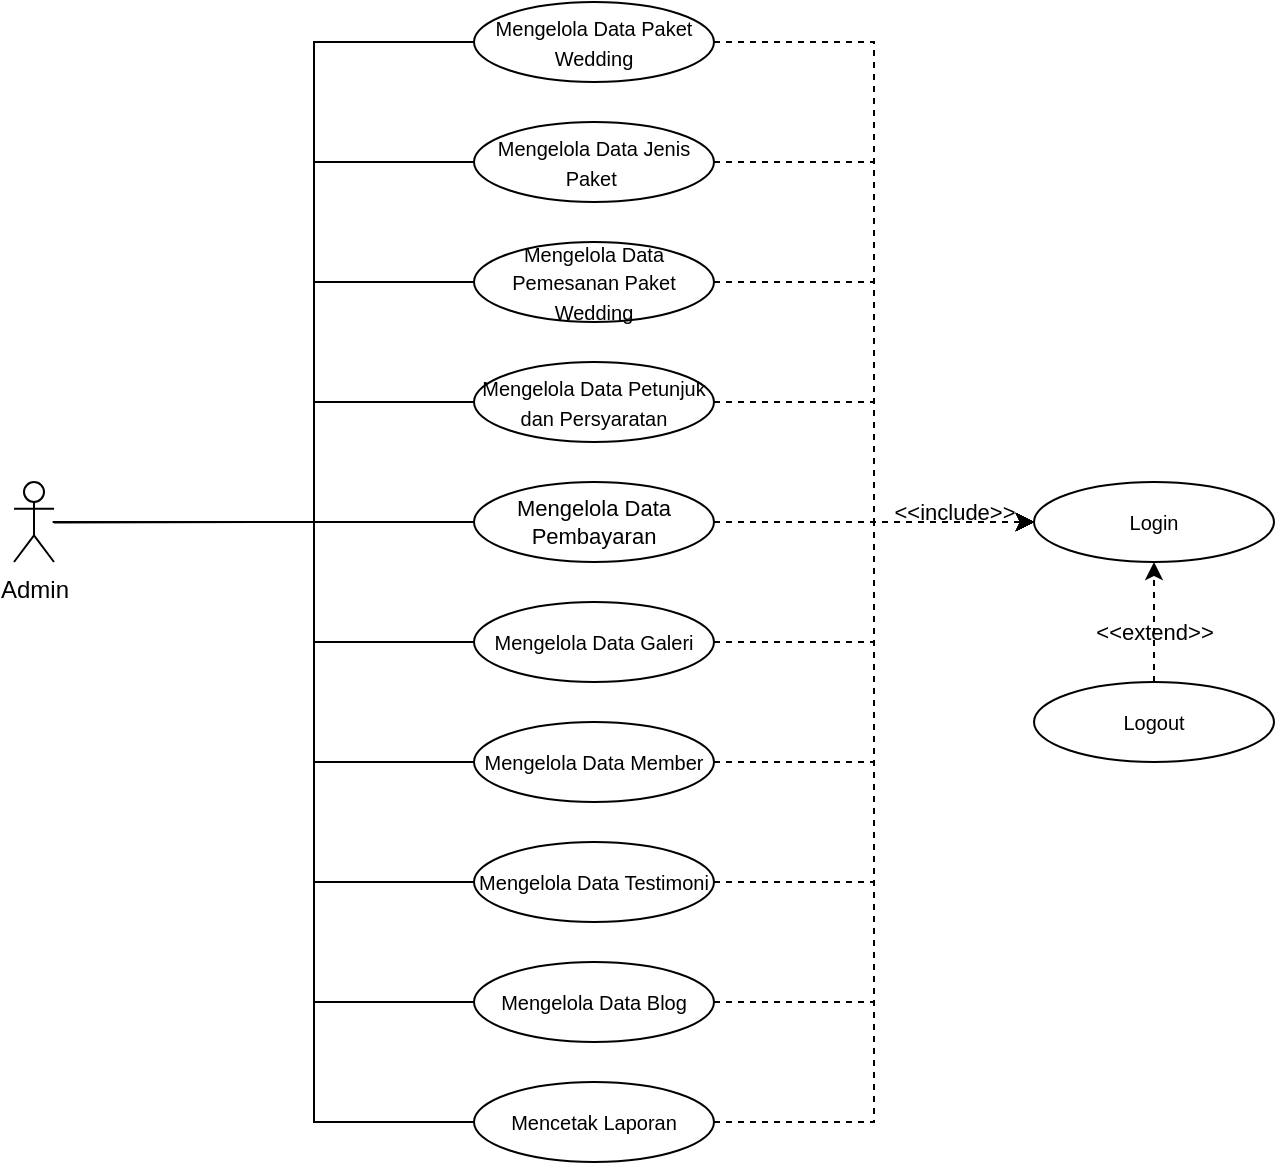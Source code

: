 <mxfile version="21.3.2" type="github">
  <diagram name="Page-1" id="ptqF46JkStDB1N-qUOx_">
    <mxGraphModel dx="794" dy="476" grid="1" gridSize="10" guides="1" tooltips="1" connect="1" arrows="1" fold="1" page="1" pageScale="1" pageWidth="827" pageHeight="1169" math="0" shadow="0">
      <root>
        <mxCell id="0" />
        <mxCell id="1" parent="0" />
        <mxCell id="HR6nC0uiJFTiaysMqOgH-27" value="" style="edgeStyle=orthogonalEdgeStyle;rounded=0;orthogonalLoop=1;jettySize=auto;html=1;entryX=0;entryY=0.5;entryDx=0;entryDy=0;endArrow=none;endFill=0;" parent="1" source="RQx9iSCu71bE9roLs_1m-1" target="HR6nC0uiJFTiaysMqOgH-1" edge="1">
          <mxGeometry relative="1" as="geometry">
            <mxPoint x="160.0" y="360" as="targetPoint" />
            <Array as="points">
              <mxPoint x="200" y="360" />
              <mxPoint x="200" y="120" />
            </Array>
          </mxGeometry>
        </mxCell>
        <mxCell id="RQx9iSCu71bE9roLs_1m-1" value="Admin" style="shape=umlActor;verticalLabelPosition=bottom;verticalAlign=top;html=1;" parent="1" vertex="1">
          <mxGeometry x="50" y="340" width="20" height="40" as="geometry" />
        </mxCell>
        <mxCell id="HR6nC0uiJFTiaysMqOgH-42" value="" style="edgeStyle=orthogonalEdgeStyle;rounded=0;orthogonalLoop=1;jettySize=auto;html=1;entryX=0;entryY=0.5;entryDx=0;entryDy=0;dashed=1;" parent="1" source="HR6nC0uiJFTiaysMqOgH-1" target="HR6nC0uiJFTiaysMqOgH-40" edge="1">
          <mxGeometry relative="1" as="geometry">
            <mxPoint x="540" y="60" as="targetPoint" />
            <Array as="points">
              <mxPoint x="480" y="120" />
              <mxPoint x="480" y="360" />
            </Array>
          </mxGeometry>
        </mxCell>
        <mxCell id="HR6nC0uiJFTiaysMqOgH-1" value="&lt;font style=&quot;font-size: 10px;&quot;&gt;Mengelola Data Paket Wedding&lt;/font&gt;" style="ellipse;whiteSpace=wrap;html=1;" parent="1" vertex="1">
          <mxGeometry x="280" y="100" width="120" height="40" as="geometry" />
        </mxCell>
        <mxCell id="HR6nC0uiJFTiaysMqOgH-30" style="edgeStyle=orthogonalEdgeStyle;rounded=0;orthogonalLoop=1;jettySize=auto;html=1;endArrow=none;endFill=0;" parent="1" source="HR6nC0uiJFTiaysMqOgH-13" edge="1">
          <mxGeometry relative="1" as="geometry">
            <mxPoint x="70" y="360" as="targetPoint" />
            <Array as="points">
              <mxPoint x="200" y="180" />
              <mxPoint x="200" y="360" />
            </Array>
          </mxGeometry>
        </mxCell>
        <mxCell id="HR6nC0uiJFTiaysMqOgH-43" style="edgeStyle=orthogonalEdgeStyle;rounded=0;orthogonalLoop=1;jettySize=auto;html=1;entryX=0;entryY=0.5;entryDx=0;entryDy=0;dashed=1;" parent="1" source="HR6nC0uiJFTiaysMqOgH-13" target="HR6nC0uiJFTiaysMqOgH-40" edge="1">
          <mxGeometry relative="1" as="geometry">
            <Array as="points">
              <mxPoint x="480" y="180" />
              <mxPoint x="480" y="360" />
            </Array>
          </mxGeometry>
        </mxCell>
        <mxCell id="HR6nC0uiJFTiaysMqOgH-13" value="&lt;font style=&quot;font-size: 10px;&quot;&gt;Mengelola Data Jenis Paket&amp;nbsp;&lt;/font&gt;" style="ellipse;whiteSpace=wrap;html=1;" parent="1" vertex="1">
          <mxGeometry x="280" y="160" width="120" height="40" as="geometry" />
        </mxCell>
        <mxCell id="HR6nC0uiJFTiaysMqOgH-31" style="edgeStyle=orthogonalEdgeStyle;rounded=0;orthogonalLoop=1;jettySize=auto;html=1;exitX=0;exitY=0.5;exitDx=0;exitDy=0;endArrow=none;endFill=0;" parent="1" source="HR6nC0uiJFTiaysMqOgH-14" edge="1">
          <mxGeometry relative="1" as="geometry">
            <mxPoint x="70" y="360.0" as="targetPoint" />
            <Array as="points">
              <mxPoint x="200" y="240" />
              <mxPoint x="200" y="360" />
            </Array>
          </mxGeometry>
        </mxCell>
        <mxCell id="HR6nC0uiJFTiaysMqOgH-44" style="edgeStyle=orthogonalEdgeStyle;rounded=0;orthogonalLoop=1;jettySize=auto;html=1;entryX=0;entryY=0.5;entryDx=0;entryDy=0;dashed=1;" parent="1" source="HR6nC0uiJFTiaysMqOgH-14" target="HR6nC0uiJFTiaysMqOgH-40" edge="1">
          <mxGeometry relative="1" as="geometry">
            <Array as="points">
              <mxPoint x="480" y="240" />
              <mxPoint x="480" y="360" />
            </Array>
          </mxGeometry>
        </mxCell>
        <mxCell id="HR6nC0uiJFTiaysMqOgH-14" value="&lt;font style=&quot;font-size: 10px;&quot;&gt;Mengelola Data Pemesanan Paket Wedding&lt;/font&gt;" style="ellipse;whiteSpace=wrap;html=1;" parent="1" vertex="1">
          <mxGeometry x="280" y="220" width="120" height="40" as="geometry" />
        </mxCell>
        <mxCell id="HR6nC0uiJFTiaysMqOgH-32" style="edgeStyle=orthogonalEdgeStyle;rounded=0;orthogonalLoop=1;jettySize=auto;html=1;endArrow=none;endFill=0;" parent="1" source="HR6nC0uiJFTiaysMqOgH-15" edge="1">
          <mxGeometry relative="1" as="geometry">
            <mxPoint x="70" y="360.0" as="targetPoint" />
            <Array as="points">
              <mxPoint x="200" y="300" />
              <mxPoint x="200" y="360" />
            </Array>
          </mxGeometry>
        </mxCell>
        <mxCell id="HR6nC0uiJFTiaysMqOgH-45" style="edgeStyle=orthogonalEdgeStyle;rounded=0;orthogonalLoop=1;jettySize=auto;html=1;entryX=0;entryY=0.5;entryDx=0;entryDy=0;dashed=1;" parent="1" source="HR6nC0uiJFTiaysMqOgH-15" target="HR6nC0uiJFTiaysMqOgH-40" edge="1">
          <mxGeometry relative="1" as="geometry">
            <Array as="points">
              <mxPoint x="480" y="300" />
              <mxPoint x="480" y="360" />
            </Array>
          </mxGeometry>
        </mxCell>
        <mxCell id="HR6nC0uiJFTiaysMqOgH-15" value="&lt;font style=&quot;font-size: 10px;&quot;&gt;Mengelola Data Petunjuk dan Persyaratan&lt;/font&gt;" style="ellipse;whiteSpace=wrap;html=1;" parent="1" vertex="1">
          <mxGeometry x="280" y="280" width="120" height="40" as="geometry" />
        </mxCell>
        <mxCell id="HR6nC0uiJFTiaysMqOgH-34" style="edgeStyle=orthogonalEdgeStyle;rounded=0;orthogonalLoop=1;jettySize=auto;html=1;exitX=0;exitY=0.5;exitDx=0;exitDy=0;endArrow=none;endFill=0;" parent="1" source="HR6nC0uiJFTiaysMqOgH-17" edge="1">
          <mxGeometry relative="1" as="geometry">
            <mxPoint x="70" y="360.241" as="targetPoint" />
          </mxGeometry>
        </mxCell>
        <mxCell id="HR6nC0uiJFTiaysMqOgH-47" style="edgeStyle=orthogonalEdgeStyle;rounded=0;orthogonalLoop=1;jettySize=auto;html=1;dashed=1;entryX=0;entryY=0.5;entryDx=0;entryDy=0;" parent="1" source="HR6nC0uiJFTiaysMqOgH-17" target="HR6nC0uiJFTiaysMqOgH-40" edge="1">
          <mxGeometry relative="1" as="geometry">
            <mxPoint x="520" y="360" as="targetPoint" />
          </mxGeometry>
        </mxCell>
        <mxCell id="HR6nC0uiJFTiaysMqOgH-17" value="&lt;font style=&quot;font-size: 11px;&quot;&gt;Mengelola Data Pembayaran&lt;/font&gt;" style="ellipse;whiteSpace=wrap;html=1;fontSize=11;" parent="1" vertex="1">
          <mxGeometry x="280" y="340" width="120" height="40" as="geometry" />
        </mxCell>
        <mxCell id="HR6nC0uiJFTiaysMqOgH-35" style="edgeStyle=orthogonalEdgeStyle;rounded=0;orthogonalLoop=1;jettySize=auto;html=1;endArrow=none;endFill=0;" parent="1" source="HR6nC0uiJFTiaysMqOgH-18" edge="1">
          <mxGeometry relative="1" as="geometry">
            <mxPoint x="70" y="360.0" as="targetPoint" />
            <Array as="points">
              <mxPoint x="200" y="420" />
              <mxPoint x="200" y="360" />
            </Array>
          </mxGeometry>
        </mxCell>
        <mxCell id="HR6nC0uiJFTiaysMqOgH-48" style="edgeStyle=orthogonalEdgeStyle;rounded=0;orthogonalLoop=1;jettySize=auto;html=1;dashed=1;entryX=0;entryY=0.5;entryDx=0;entryDy=0;" parent="1" source="HR6nC0uiJFTiaysMqOgH-18" target="HR6nC0uiJFTiaysMqOgH-40" edge="1">
          <mxGeometry relative="1" as="geometry">
            <mxPoint x="520" y="360" as="targetPoint" />
            <Array as="points">
              <mxPoint x="480" y="420" />
              <mxPoint x="480" y="360" />
            </Array>
          </mxGeometry>
        </mxCell>
        <mxCell id="HR6nC0uiJFTiaysMqOgH-18" value="&lt;font style=&quot;font-size: 10px;&quot;&gt;Mengelola Data Galeri&lt;/font&gt;" style="ellipse;whiteSpace=wrap;html=1;" parent="1" vertex="1">
          <mxGeometry x="280" y="400" width="120" height="40" as="geometry" />
        </mxCell>
        <mxCell id="HR6nC0uiJFTiaysMqOgH-36" style="edgeStyle=orthogonalEdgeStyle;rounded=0;orthogonalLoop=1;jettySize=auto;html=1;exitX=0;exitY=0.5;exitDx=0;exitDy=0;endArrow=none;endFill=0;" parent="1" source="HR6nC0uiJFTiaysMqOgH-19" edge="1">
          <mxGeometry relative="1" as="geometry">
            <mxPoint x="70" y="360.0" as="targetPoint" />
            <Array as="points">
              <mxPoint x="200" y="480" />
              <mxPoint x="200" y="360" />
            </Array>
          </mxGeometry>
        </mxCell>
        <mxCell id="HR6nC0uiJFTiaysMqOgH-49" style="edgeStyle=orthogonalEdgeStyle;rounded=0;orthogonalLoop=1;jettySize=auto;html=1;entryX=0;entryY=0.5;entryDx=0;entryDy=0;dashed=1;" parent="1" source="HR6nC0uiJFTiaysMqOgH-19" target="HR6nC0uiJFTiaysMqOgH-40" edge="1">
          <mxGeometry relative="1" as="geometry">
            <Array as="points">
              <mxPoint x="480" y="480" />
              <mxPoint x="480" y="360" />
            </Array>
          </mxGeometry>
        </mxCell>
        <mxCell id="HR6nC0uiJFTiaysMqOgH-19" value="&lt;font style=&quot;font-size: 10px;&quot;&gt;Mengelola Data Member&lt;/font&gt;" style="ellipse;whiteSpace=wrap;html=1;" parent="1" vertex="1">
          <mxGeometry x="280" y="460" width="120" height="40" as="geometry" />
        </mxCell>
        <mxCell id="HR6nC0uiJFTiaysMqOgH-37" style="edgeStyle=orthogonalEdgeStyle;rounded=0;orthogonalLoop=1;jettySize=auto;html=1;endArrow=none;endFill=0;" parent="1" source="HR6nC0uiJFTiaysMqOgH-20" edge="1">
          <mxGeometry relative="1" as="geometry">
            <mxPoint x="70" y="360.0" as="targetPoint" />
            <Array as="points">
              <mxPoint x="200" y="540" />
              <mxPoint x="200" y="360" />
            </Array>
          </mxGeometry>
        </mxCell>
        <mxCell id="HR6nC0uiJFTiaysMqOgH-50" style="edgeStyle=orthogonalEdgeStyle;rounded=0;orthogonalLoop=1;jettySize=auto;html=1;exitX=1;exitY=0.5;exitDx=0;exitDy=0;dashed=1;entryX=0;entryY=0.5;entryDx=0;entryDy=0;" parent="1" source="HR6nC0uiJFTiaysMqOgH-20" target="HR6nC0uiJFTiaysMqOgH-40" edge="1">
          <mxGeometry relative="1" as="geometry">
            <mxPoint x="520" y="360" as="targetPoint" />
            <Array as="points">
              <mxPoint x="480" y="540" />
              <mxPoint x="480" y="360" />
            </Array>
          </mxGeometry>
        </mxCell>
        <mxCell id="HR6nC0uiJFTiaysMqOgH-20" value="&lt;font style=&quot;font-size: 10px;&quot;&gt;Mengelola Data Testimoni&lt;/font&gt;" style="ellipse;whiteSpace=wrap;html=1;" parent="1" vertex="1">
          <mxGeometry x="280" y="520" width="120" height="40" as="geometry" />
        </mxCell>
        <mxCell id="HR6nC0uiJFTiaysMqOgH-38" style="edgeStyle=orthogonalEdgeStyle;rounded=0;orthogonalLoop=1;jettySize=auto;html=1;endArrow=none;endFill=0;" parent="1" source="HR6nC0uiJFTiaysMqOgH-21" edge="1">
          <mxGeometry relative="1" as="geometry">
            <mxPoint x="69.31" y="360.0" as="targetPoint" />
            <Array as="points">
              <mxPoint x="200" y="600" />
              <mxPoint x="200" y="360" />
            </Array>
          </mxGeometry>
        </mxCell>
        <mxCell id="HR6nC0uiJFTiaysMqOgH-51" style="edgeStyle=orthogonalEdgeStyle;rounded=0;orthogonalLoop=1;jettySize=auto;html=1;entryX=0;entryY=0.5;entryDx=0;entryDy=0;dashed=1;" parent="1" source="HR6nC0uiJFTiaysMqOgH-21" target="HR6nC0uiJFTiaysMqOgH-40" edge="1">
          <mxGeometry relative="1" as="geometry">
            <Array as="points">
              <mxPoint x="480" y="600" />
              <mxPoint x="480" y="360" />
            </Array>
          </mxGeometry>
        </mxCell>
        <mxCell id="HR6nC0uiJFTiaysMqOgH-21" value="&lt;font style=&quot;font-size: 10px;&quot;&gt;Mengelola Data Blog&lt;/font&gt;" style="ellipse;whiteSpace=wrap;html=1;" parent="1" vertex="1">
          <mxGeometry x="280" y="580" width="120" height="40" as="geometry" />
        </mxCell>
        <mxCell id="HR6nC0uiJFTiaysMqOgH-39" style="edgeStyle=orthogonalEdgeStyle;rounded=0;orthogonalLoop=1;jettySize=auto;html=1;endArrow=none;endFill=0;" parent="1" source="HR6nC0uiJFTiaysMqOgH-22" edge="1">
          <mxGeometry relative="1" as="geometry">
            <mxPoint x="70" y="360.0" as="targetPoint" />
            <Array as="points">
              <mxPoint x="200" y="660" />
              <mxPoint x="200" y="360" />
            </Array>
          </mxGeometry>
        </mxCell>
        <mxCell id="HR6nC0uiJFTiaysMqOgH-52" style="edgeStyle=orthogonalEdgeStyle;rounded=0;orthogonalLoop=1;jettySize=auto;html=1;exitX=1;exitY=0.5;exitDx=0;exitDy=0;dashed=1;entryX=0;entryY=0.5;entryDx=0;entryDy=0;" parent="1" source="HR6nC0uiJFTiaysMqOgH-22" target="HR6nC0uiJFTiaysMqOgH-40" edge="1">
          <mxGeometry relative="1" as="geometry">
            <mxPoint x="520" y="360" as="targetPoint" />
            <Array as="points">
              <mxPoint x="480" y="660" />
              <mxPoint x="480" y="360" />
            </Array>
          </mxGeometry>
        </mxCell>
        <mxCell id="HR6nC0uiJFTiaysMqOgH-22" value="&lt;font style=&quot;font-size: 10px;&quot;&gt;Mencetak Laporan&lt;/font&gt;" style="ellipse;whiteSpace=wrap;html=1;" parent="1" vertex="1">
          <mxGeometry x="280" y="640" width="120" height="40" as="geometry" />
        </mxCell>
        <mxCell id="HR6nC0uiJFTiaysMqOgH-40" value="&lt;font style=&quot;font-size: 10px;&quot;&gt;Login&lt;/font&gt;" style="ellipse;whiteSpace=wrap;html=1;" parent="1" vertex="1">
          <mxGeometry x="560" y="340" width="120" height="40" as="geometry" />
        </mxCell>
        <mxCell id="HR6nC0uiJFTiaysMqOgH-54" value="&lt;font style=&quot;font-size: 11px;&quot;&gt;&amp;lt;&amp;lt;include&amp;gt;&amp;gt;&lt;/font&gt;" style="text;html=1;align=center;verticalAlign=middle;resizable=0;points=[];autosize=1;strokeColor=none;fillColor=none;" parent="1" vertex="1">
          <mxGeometry x="480" y="340" width="80" height="30" as="geometry" />
        </mxCell>
        <mxCell id="HR6nC0uiJFTiaysMqOgH-56" value="" style="edgeStyle=orthogonalEdgeStyle;rounded=0;orthogonalLoop=1;jettySize=auto;html=1;dashed=1;" parent="1" source="HR6nC0uiJFTiaysMqOgH-55" target="HR6nC0uiJFTiaysMqOgH-40" edge="1">
          <mxGeometry relative="1" as="geometry" />
        </mxCell>
        <mxCell id="HR6nC0uiJFTiaysMqOgH-55" value="&lt;font style=&quot;font-size: 10px;&quot;&gt;Logout&lt;/font&gt;" style="ellipse;whiteSpace=wrap;html=1;" parent="1" vertex="1">
          <mxGeometry x="560" y="440" width="120" height="40" as="geometry" />
        </mxCell>
        <mxCell id="HR6nC0uiJFTiaysMqOgH-57" value="&lt;font style=&quot;font-size: 11px;&quot;&gt;&amp;lt;&amp;lt;extend&amp;gt;&amp;gt;&lt;/font&gt;" style="text;html=1;align=center;verticalAlign=middle;resizable=0;points=[];autosize=1;strokeColor=none;fillColor=none;" parent="1" vertex="1">
          <mxGeometry x="580" y="400" width="80" height="30" as="geometry" />
        </mxCell>
      </root>
    </mxGraphModel>
  </diagram>
</mxfile>
